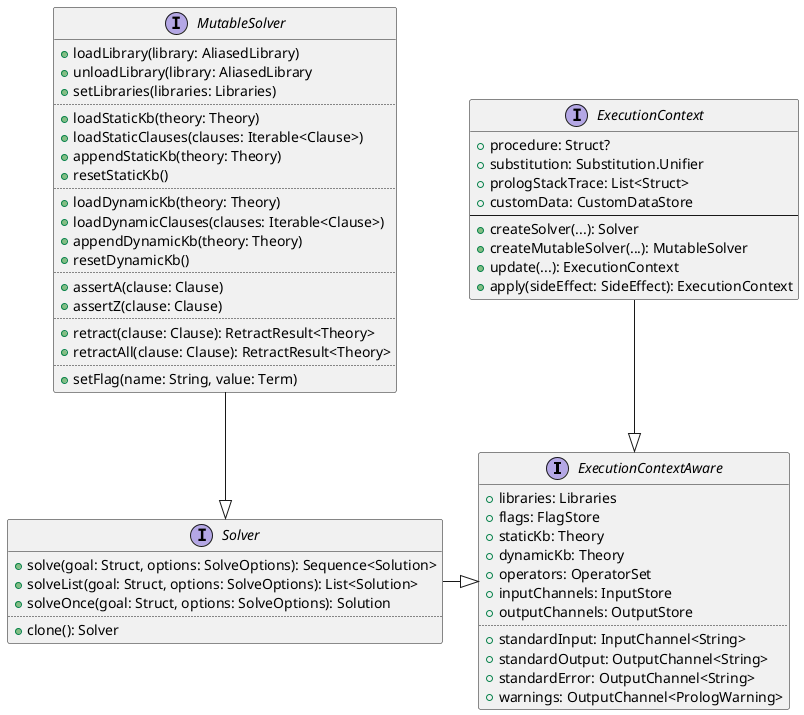 @startuml

interface ExecutionContextAware {
    + libraries: Libraries
    + flags: FlagStore
    + staticKb: Theory
    + dynamicKb: Theory
    + operators: OperatorSet
    + inputChannels: InputStore
    + outputChannels: OutputStore
    ..
    + standardInput: InputChannel<String>
    + standardOutput: OutputChannel<String>
    + standardError: OutputChannel<String>
    + warnings: OutputChannel<PrologWarning>
}

interface Solver {
    + solve(goal: Struct, options: SolveOptions): Sequence<Solution>
    + solveList(goal: Struct, options: SolveOptions): List<Solution>
    + solveOnce(goal: Struct, options: SolveOptions): Solution
    ..
    + clone(): Solver
}

interface ExecutionContext {
    + procedure: Struct?
    + substitution: Substitution.Unifier
    + prologStackTrace: List<Struct>
    + customData: CustomDataStore
    --
    + createSolver(...): Solver
    + createMutableSolver(...): MutableSolver
    + update(...): ExecutionContext
    + apply(sideEffect: SideEffect): ExecutionContext
}

ExecutionContext -down-|> ExecutionContextAware
Solver -right-|> ExecutionContextAware

interface MutableSolver {
      + loadLibrary(library: AliasedLibrary)
      + unloadLibrary(library: AliasedLibrary
      + setLibraries(libraries: Libraries)
      ..
      + loadStaticKb(theory: Theory)
      + loadStaticClauses(clauses: Iterable<Clause>)
      + appendStaticKb(theory: Theory)
      + resetStaticKb()
      ..
      + loadDynamicKb(theory: Theory)
      + loadDynamicClauses(clauses: Iterable<Clause>)
      + appendDynamicKb(theory: Theory)
      + resetDynamicKb()
      ..
      + assertA(clause: Clause)
      + assertZ(clause: Clause)
      ..
      + retract(clause: Clause): RetractResult<Theory>
      + retractAll(clause: Clause): RetractResult<Theory>
      ..
      + setFlag(name: String, value: Term)
}

MutableSolver -down-|> Solver


@enduml